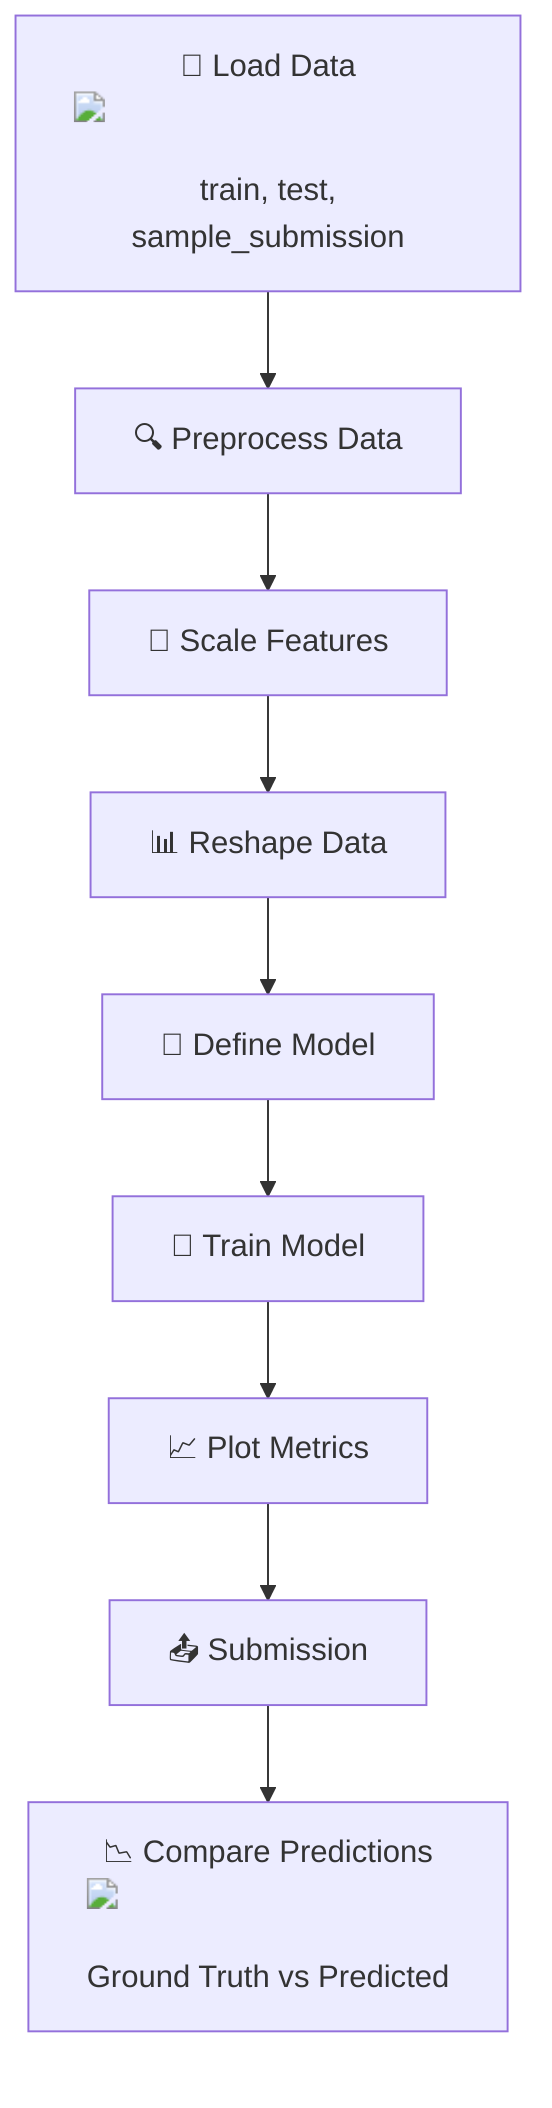 flowchart TD
    A["📂 Load Data\n<img src='file.svg'/> <br/> train, test, sample_submission"] --> B["🔍 Preprocess Data"]
    B --> C["🔧 Scale Features"]
    C --> D["📊 Reshape Data"]
    D --> E["🧠 Define Model"]
    E --> F["🚀 Train Model"]
    F --> G["📈 Plot Metrics"]
    G --> H["📤 Submission"]
    H --> I["📉 Compare Predictions\n<img src='lineplot_template.svg'/> <br/> Ground Truth vs Predicted"]
